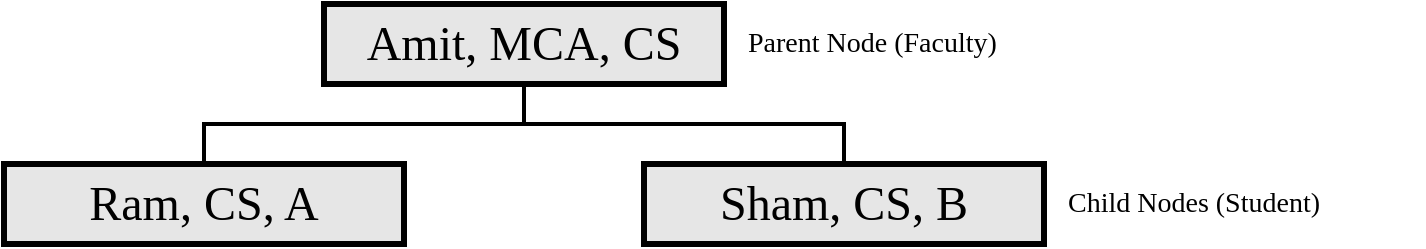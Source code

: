 <mxfile version="20.8.16" type="device"><diagram name="Page-1" id="Hy5NjVVBnPAwAUuSwe-H"><mxGraphModel dx="1122" dy="1991" grid="1" gridSize="10" guides="1" tooltips="1" connect="1" arrows="1" fold="1" page="1" pageScale="1" pageWidth="827" pageHeight="1169" math="0" shadow="0"><root><mxCell id="0"/><mxCell id="1" parent="0"/><mxCell id="0tuG0vfoRCgHog60cNdx-2" value="" style="rounded=0;whiteSpace=wrap;html=1;fillColor=#E6E6E6;strokeWidth=3;" parent="1" vertex="1"><mxGeometry x="240" y="-840" width="200" height="40" as="geometry"/></mxCell><mxCell id="UF8lpKuaq-98vYHl2D-y-1" value="Amit, MCA, CS&lt;div style=&quot;font-size: 24px;&quot;&gt;&lt;/div&gt;" style="text;strokeColor=none;align=center;fillColor=none;html=1;verticalAlign=middle;whiteSpace=wrap;rounded=0;fontFamily=Ubuntu Mono;fontSize=24;labelBackgroundColor=none;fontColor=#000000;" parent="1" vertex="1"><mxGeometry x="240" y="-840" width="200" height="40" as="geometry"/></mxCell><mxCell id="SBglutGvTyTWVcCSaOXV-1" value="" style="rounded=0;whiteSpace=wrap;html=1;fillColor=#E6E6E6;strokeWidth=3;" vertex="1" parent="1"><mxGeometry x="400" y="-760" width="200" height="40" as="geometry"/></mxCell><mxCell id="SBglutGvTyTWVcCSaOXV-2" value="Sham, CS, B&lt;div style=&quot;font-size: 24px;&quot;&gt;&lt;/div&gt;" style="text;strokeColor=none;align=center;fillColor=none;html=1;verticalAlign=middle;whiteSpace=wrap;rounded=0;fontFamily=Ubuntu Mono;fontSize=24;labelBackgroundColor=none;fontColor=#000000;" vertex="1" parent="1"><mxGeometry x="400" y="-760" width="200" height="40" as="geometry"/></mxCell><mxCell id="SBglutGvTyTWVcCSaOXV-3" value="" style="rounded=0;whiteSpace=wrap;html=1;fillColor=#E6E6E6;strokeWidth=3;" vertex="1" parent="1"><mxGeometry x="80" y="-760" width="200" height="40" as="geometry"/></mxCell><mxCell id="SBglutGvTyTWVcCSaOXV-4" value="Ram, CS, A&lt;div style=&quot;font-size: 24px;&quot;&gt;&lt;/div&gt;" style="text;strokeColor=none;align=center;fillColor=none;html=1;verticalAlign=middle;whiteSpace=wrap;rounded=0;fontFamily=Ubuntu Mono;fontSize=24;labelBackgroundColor=none;fontColor=#000000;" vertex="1" parent="1"><mxGeometry x="80" y="-760" width="200" height="40" as="geometry"/></mxCell><mxCell id="SBglutGvTyTWVcCSaOXV-8" value="" style="endArrow=none;html=1;rounded=0;fontSize=24;entryX=0.5;entryY=1;entryDx=0;entryDy=0;exitX=0.5;exitY=0;exitDx=0;exitDy=0;strokeWidth=2;" edge="1" parent="1" source="SBglutGvTyTWVcCSaOXV-4" target="UF8lpKuaq-98vYHl2D-y-1"><mxGeometry width="50" height="50" relative="1" as="geometry"><mxPoint x="180" y="-780" as="sourcePoint"/><mxPoint x="370" y="-780" as="targetPoint"/><Array as="points"><mxPoint x="180" y="-780"/><mxPoint x="340" y="-780"/></Array></mxGeometry></mxCell><mxCell id="SBglutGvTyTWVcCSaOXV-9" value="" style="endArrow=none;html=1;rounded=0;strokeWidth=2;fontSize=24;entryX=0.5;entryY=0;entryDx=0;entryDy=0;" edge="1" parent="1" target="SBglutGvTyTWVcCSaOXV-2"><mxGeometry width="50" height="50" relative="1" as="geometry"><mxPoint x="340" y="-780" as="sourcePoint"/><mxPoint x="550" y="-850" as="targetPoint"/><Array as="points"><mxPoint x="500" y="-780"/></Array></mxGeometry></mxCell><mxCell id="SBglutGvTyTWVcCSaOXV-10" value="Parent Node (Faculty)&lt;div style=&quot;font-size: 14px;&quot;&gt;&lt;/div&gt;" style="text;strokeColor=none;align=left;fillColor=none;html=1;verticalAlign=middle;whiteSpace=wrap;rounded=0;fontFamily=Ubuntu Mono;fontSize=14;labelBackgroundColor=none;fontColor=#000000;" vertex="1" parent="1"><mxGeometry x="450" y="-840" width="180" height="40" as="geometry"/></mxCell><mxCell id="SBglutGvTyTWVcCSaOXV-11" value="Child Nodes (Student)&lt;br&gt;&lt;div style=&quot;font-size: 14px;&quot;&gt;&lt;/div&gt;" style="text;strokeColor=none;align=left;fillColor=none;html=1;verticalAlign=middle;whiteSpace=wrap;rounded=0;fontFamily=Ubuntu Mono;fontSize=14;labelBackgroundColor=none;fontColor=#000000;" vertex="1" parent="1"><mxGeometry x="610" y="-760" width="180" height="40" as="geometry"/></mxCell></root></mxGraphModel></diagram></mxfile>